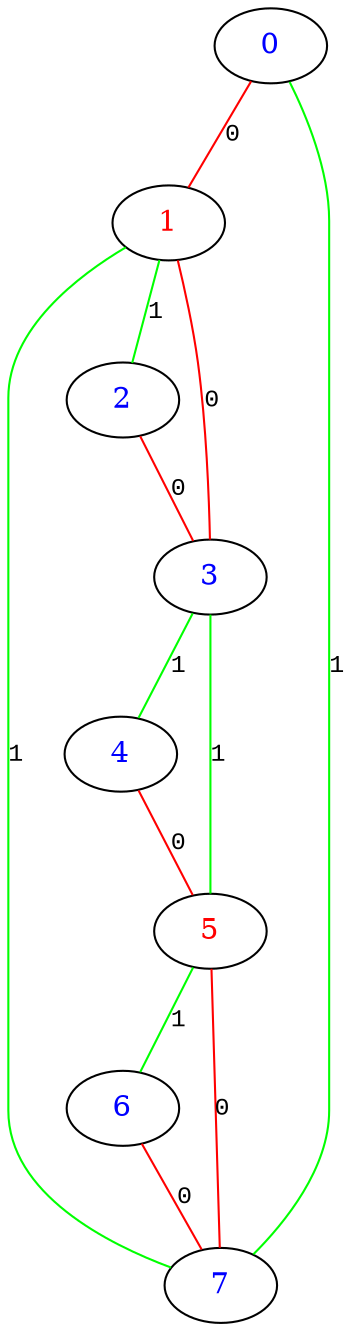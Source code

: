 graph G {
0 [fontcolor="#0000FFFF", label="4"];
1 [fontcolor="#FF0000FF", label="1"];
2 [fontcolor="#0000FFFF", label="3"];
3 [fontcolor="#0000FFFF", label="6"];
4 [fontcolor="#FF0000FF", label="5"];
5 [fontcolor="#0000FFFF", label="0"];
6 [fontcolor="#0000FFFF", label="7"];
7 [fontcolor="#0000FFFF", label="2"];
2 -- 0 [ color="#00FF00FF", label="1", fontname="Courier New",  fontsize=12];
0 -- 4 [ color="#FF0000FF", label="0", fontname="Courier New",  fontsize=12];
5 -- 1 [ color="#FF0000FF", label="0", fontname="Courier New",  fontsize=12];
1 -- 2 [ color="#FF0000FF", label="0", fontname="Courier New",  fontsize=12];
1 -- 6 [ color="#00FF00FF", label="1", fontname="Courier New",  fontsize=12];
1 -- 7 [ color="#00FF00FF", label="1", fontname="Courier New",  fontsize=12];
7 -- 2 [ color="#FF0000FF", label="0", fontname="Courier New",  fontsize=12];
2 -- 4 [ color="#00FF00FF", label="1", fontname="Courier New",  fontsize=12];
4 -- 3 [ color="#00FF00FF", label="1", fontname="Courier New",  fontsize=12];
3 -- 6 [ color="#FF0000FF", label="0", fontname="Courier New",  fontsize=12];
4 -- 6 [ color="#FF0000FF", label="0", fontname="Courier New",  fontsize=12];
5 -- 6 [ color="#00FF00FF", label="1", fontname="Courier New",  fontsize=12];
}
